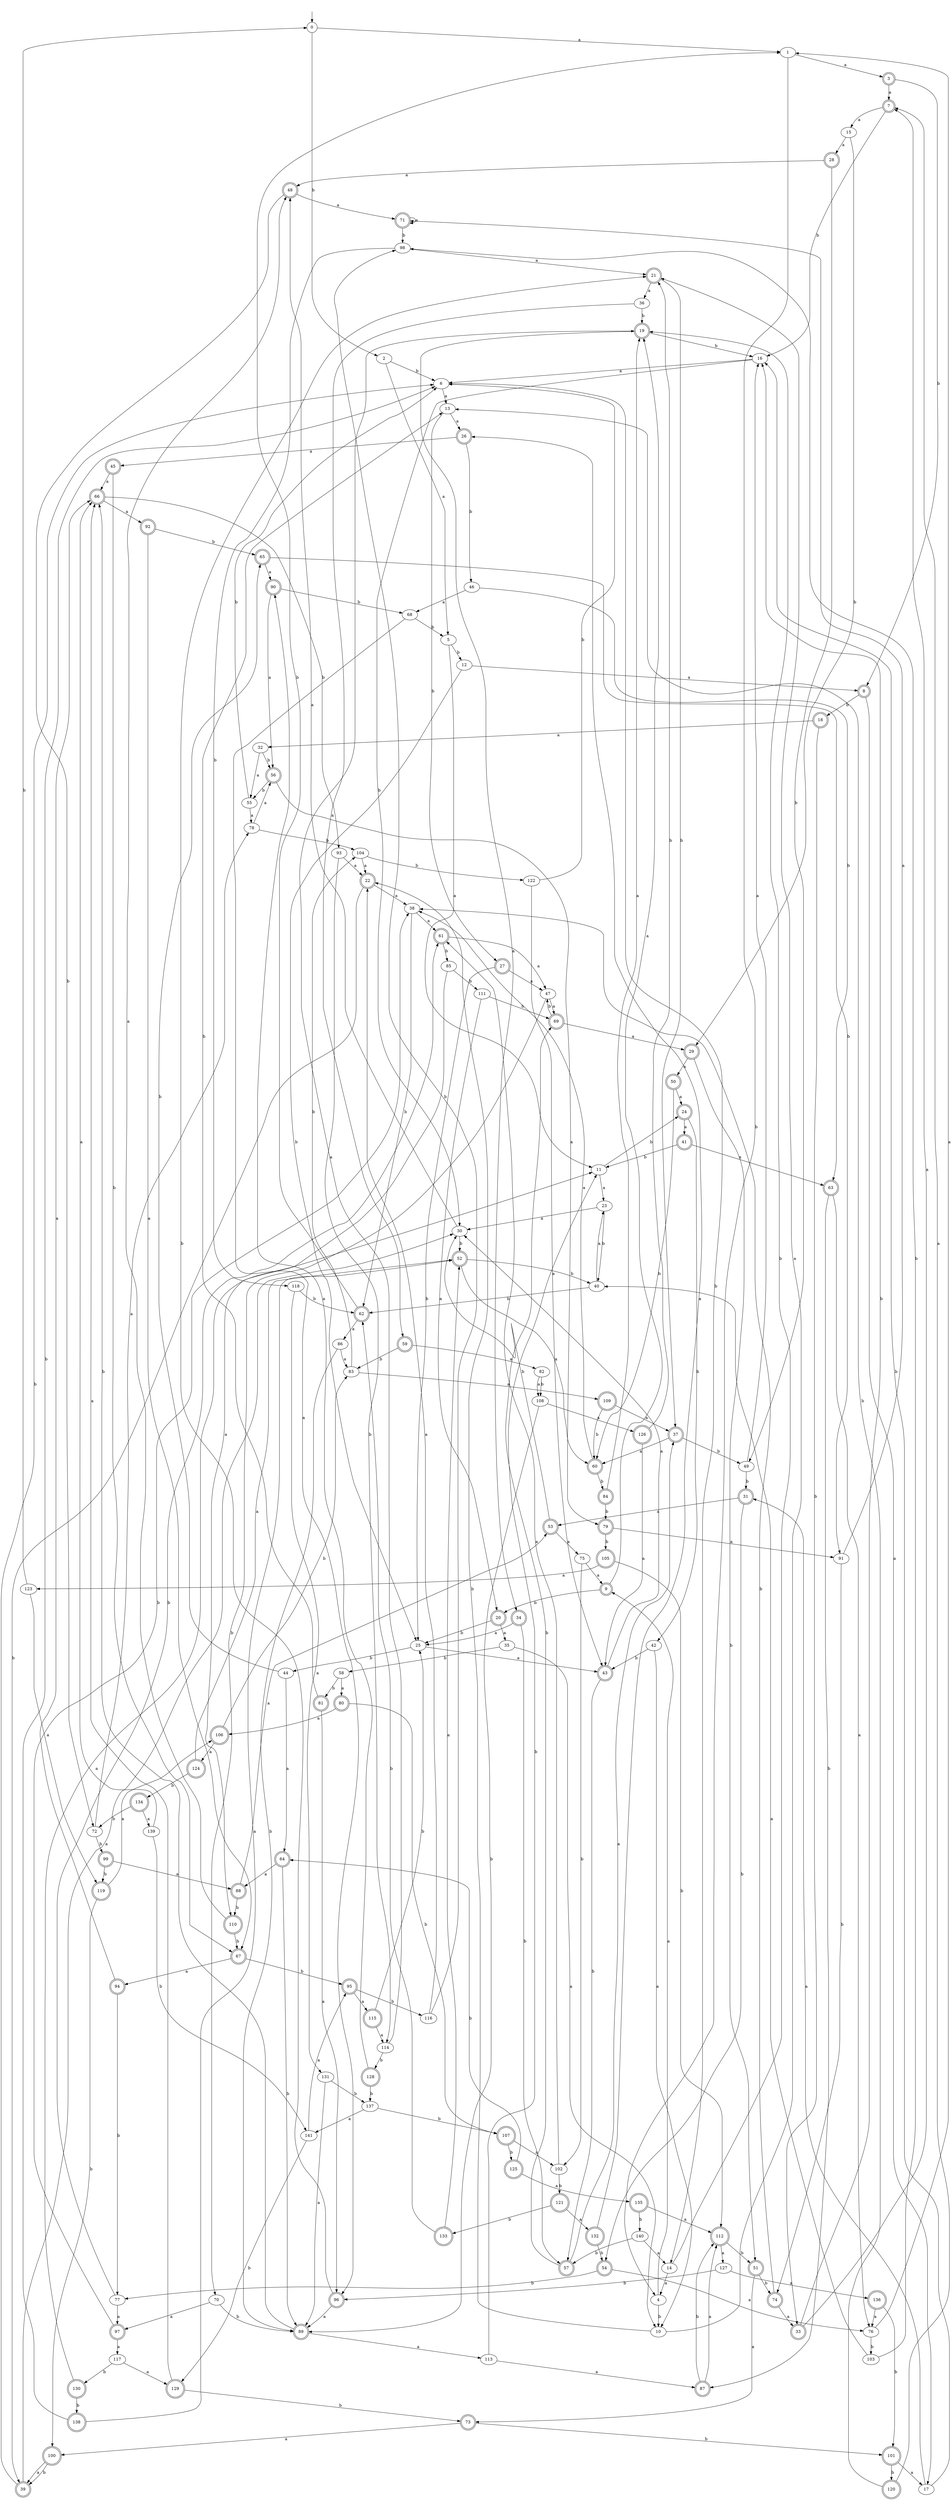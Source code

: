 digraph RandomDFA {
  __start0 [label="", shape=none];
  __start0 -> 0 [label=""];
  0 [shape=circle]
  0 -> 1 [label="a"]
  0 -> 2 [label="b"]
  1
  1 -> 3 [label="a"]
  1 -> 4 [label="b"]
  2
  2 -> 5 [label="a"]
  2 -> 6 [label="b"]
  3 [shape=doublecircle]
  3 -> 7 [label="a"]
  3 -> 8 [label="b"]
  4
  4 -> 9 [label="a"]
  4 -> 10 [label="b"]
  5
  5 -> 11 [label="a"]
  5 -> 12 [label="b"]
  6
  6 -> 13 [label="a"]
  6 -> 14 [label="b"]
  7 [shape=doublecircle]
  7 -> 15 [label="a"]
  7 -> 16 [label="b"]
  8 [shape=doublecircle]
  8 -> 17 [label="a"]
  8 -> 18 [label="b"]
  9 [shape=doublecircle]
  9 -> 19 [label="a"]
  9 -> 20 [label="b"]
  10
  10 -> 21 [label="a"]
  10 -> 22 [label="b"]
  11
  11 -> 23 [label="a"]
  11 -> 24 [label="b"]
  12
  12 -> 8 [label="a"]
  12 -> 25 [label="b"]
  13
  13 -> 26 [label="a"]
  13 -> 27 [label="b"]
  14
  14 -> 4 [label="a"]
  14 -> 19 [label="b"]
  15
  15 -> 28 [label="a"]
  15 -> 29 [label="b"]
  16
  16 -> 6 [label="a"]
  16 -> 30 [label="b"]
  17
  17 -> 31 [label="a"]
  17 -> 16 [label="b"]
  18 [shape=doublecircle]
  18 -> 32 [label="a"]
  18 -> 33 [label="b"]
  19 [shape=doublecircle]
  19 -> 34 [label="a"]
  19 -> 16 [label="b"]
  20 [shape=doublecircle]
  20 -> 35 [label="a"]
  20 -> 25 [label="b"]
  21 [shape=doublecircle]
  21 -> 36 [label="a"]
  21 -> 37 [label="b"]
  22 [shape=doublecircle]
  22 -> 38 [label="a"]
  22 -> 39 [label="b"]
  23
  23 -> 30 [label="a"]
  23 -> 40 [label="b"]
  24 [shape=doublecircle]
  24 -> 41 [label="a"]
  24 -> 42 [label="b"]
  25
  25 -> 43 [label="a"]
  25 -> 44 [label="b"]
  26 [shape=doublecircle]
  26 -> 45 [label="a"]
  26 -> 46 [label="b"]
  27 [shape=doublecircle]
  27 -> 47 [label="a"]
  27 -> 25 [label="b"]
  28 [shape=doublecircle]
  28 -> 48 [label="a"]
  28 -> 49 [label="b"]
  29 [shape=doublecircle]
  29 -> 50 [label="a"]
  29 -> 51 [label="b"]
  30
  30 -> 48 [label="a"]
  30 -> 52 [label="b"]
  31 [shape=doublecircle]
  31 -> 53 [label="a"]
  31 -> 54 [label="b"]
  32
  32 -> 55 [label="a"]
  32 -> 56 [label="b"]
  33 [shape=doublecircle]
  33 -> 7 [label="a"]
  33 -> 16 [label="b"]
  34 [shape=doublecircle]
  34 -> 25 [label="a"]
  34 -> 57 [label="b"]
  35
  35 -> 10 [label="a"]
  35 -> 58 [label="b"]
  36
  36 -> 59 [label="a"]
  36 -> 19 [label="b"]
  37 [shape=doublecircle]
  37 -> 60 [label="a"]
  37 -> 49 [label="b"]
  38
  38 -> 61 [label="a"]
  38 -> 62 [label="b"]
  39 [shape=doublecircle]
  39 -> 30 [label="a"]
  39 -> 6 [label="b"]
  40
  40 -> 23 [label="a"]
  40 -> 62 [label="b"]
  41 [shape=doublecircle]
  41 -> 63 [label="a"]
  41 -> 11 [label="b"]
  42
  42 -> 10 [label="a"]
  42 -> 43 [label="b"]
  43 [shape=doublecircle]
  43 -> 30 [label="a"]
  43 -> 57 [label="b"]
  44
  44 -> 64 [label="a"]
  44 -> 65 [label="b"]
  45 [shape=doublecircle]
  45 -> 66 [label="a"]
  45 -> 67 [label="b"]
  46
  46 -> 68 [label="a"]
  46 -> 63 [label="b"]
  47
  47 -> 69 [label="a"]
  47 -> 70 [label="b"]
  48 [shape=doublecircle]
  48 -> 71 [label="a"]
  48 -> 72 [label="b"]
  49
  49 -> 16 [label="a"]
  49 -> 31 [label="b"]
  50 [shape=doublecircle]
  50 -> 24 [label="a"]
  50 -> 60 [label="b"]
  51 [shape=doublecircle]
  51 -> 73 [label="a"]
  51 -> 74 [label="b"]
  52 [shape=doublecircle]
  52 -> 60 [label="a"]
  52 -> 40 [label="b"]
  53 [shape=doublecircle]
  53 -> 75 [label="a"]
  53 -> 30 [label="b"]
  54 [shape=doublecircle]
  54 -> 76 [label="a"]
  54 -> 77 [label="b"]
  55
  55 -> 78 [label="a"]
  55 -> 6 [label="b"]
  56 [shape=doublecircle]
  56 -> 79 [label="a"]
  56 -> 55 [label="b"]
  57 [shape=doublecircle]
  57 -> 37 [label="a"]
  57 -> 69 [label="b"]
  58
  58 -> 80 [label="a"]
  58 -> 81 [label="b"]
  59 [shape=doublecircle]
  59 -> 82 [label="a"]
  59 -> 83 [label="b"]
  60 [shape=doublecircle]
  60 -> 38 [label="a"]
  60 -> 84 [label="b"]
  61 [shape=doublecircle]
  61 -> 47 [label="a"]
  61 -> 85 [label="b"]
  62 [shape=doublecircle]
  62 -> 86 [label="a"]
  62 -> 1 [label="b"]
  63 [shape=doublecircle]
  63 -> 76 [label="a"]
  63 -> 87 [label="b"]
  64 [shape=doublecircle]
  64 -> 88 [label="a"]
  64 -> 89 [label="b"]
  65 [shape=doublecircle]
  65 -> 90 [label="a"]
  65 -> 91 [label="b"]
  66 [shape=doublecircle]
  66 -> 92 [label="a"]
  66 -> 93 [label="b"]
  67 [shape=doublecircle]
  67 -> 94 [label="a"]
  67 -> 95 [label="b"]
  68
  68 -> 96 [label="a"]
  68 -> 5 [label="b"]
  69 [shape=doublecircle]
  69 -> 29 [label="a"]
  69 -> 47 [label="b"]
  70
  70 -> 97 [label="a"]
  70 -> 89 [label="b"]
  71 [shape=doublecircle]
  71 -> 71 [label="a"]
  71 -> 98 [label="b"]
  72
  72 -> 78 [label="a"]
  72 -> 99 [label="b"]
  73 [shape=doublecircle]
  73 -> 100 [label="a"]
  73 -> 101 [label="b"]
  74 [shape=doublecircle]
  74 -> 33 [label="a"]
  74 -> 38 [label="b"]
  75
  75 -> 9 [label="a"]
  75 -> 102 [label="b"]
  76
  76 -> 1 [label="a"]
  76 -> 103 [label="b"]
  77
  77 -> 97 [label="a"]
  77 -> 61 [label="b"]
  78
  78 -> 56 [label="a"]
  78 -> 104 [label="b"]
  79 [shape=doublecircle]
  79 -> 91 [label="a"]
  79 -> 105 [label="b"]
  80 [shape=doublecircle]
  80 -> 106 [label="a"]
  80 -> 107 [label="b"]
  81 [shape=doublecircle]
  81 -> 96 [label="a"]
  81 -> 13 [label="b"]
  82
  82 -> 108 [label="a"]
  82 -> 108 [label="b"]
  83
  83 -> 109 [label="a"]
  83 -> 104 [label="b"]
  84 [shape=doublecircle]
  84 -> 19 [label="a"]
  84 -> 79 [label="b"]
  85
  85 -> 110 [label="a"]
  85 -> 111 [label="b"]
  86
  86 -> 83 [label="a"]
  86 -> 89 [label="b"]
  87 [shape=doublecircle]
  87 -> 112 [label="a"]
  87 -> 112 [label="b"]
  88 [shape=doublecircle]
  88 -> 53 [label="a"]
  88 -> 110 [label="b"]
  89 [shape=doublecircle]
  89 -> 113 [label="a"]
  89 -> 66 [label="b"]
  90 [shape=doublecircle]
  90 -> 56 [label="a"]
  90 -> 68 [label="b"]
  91
  91 -> 71 [label="a"]
  91 -> 74 [label="b"]
  92 [shape=doublecircle]
  92 -> 67 [label="a"]
  92 -> 65 [label="b"]
  93
  93 -> 22 [label="a"]
  93 -> 114 [label="b"]
  94 [shape=doublecircle]
  94 -> 66 [label="a"]
  94 -> 77 [label="b"]
  95 [shape=doublecircle]
  95 -> 115 [label="a"]
  95 -> 116 [label="b"]
  96 [shape=doublecircle]
  96 -> 89 [label="a"]
  96 -> 21 [label="b"]
  97 [shape=doublecircle]
  97 -> 117 [label="a"]
  97 -> 38 [label="b"]
  98
  98 -> 21 [label="a"]
  98 -> 118 [label="b"]
  99 [shape=doublecircle]
  99 -> 88 [label="a"]
  99 -> 119 [label="b"]
  100 [shape=doublecircle]
  100 -> 39 [label="a"]
  100 -> 39 [label="b"]
  101 [shape=doublecircle]
  101 -> 17 [label="a"]
  101 -> 120 [label="b"]
  102
  102 -> 61 [label="a"]
  102 -> 121 [label="b"]
  103
  103 -> 40 [label="a"]
  103 -> 98 [label="b"]
  104
  104 -> 22 [label="a"]
  104 -> 122 [label="b"]
  105 [shape=doublecircle]
  105 -> 123 [label="a"]
  105 -> 112 [label="b"]
  106 [shape=doublecircle]
  106 -> 124 [label="a"]
  106 -> 83 [label="b"]
  107 [shape=doublecircle]
  107 -> 102 [label="a"]
  107 -> 125 [label="b"]
  108
  108 -> 126 [label="a"]
  108 -> 89 [label="b"]
  109 [shape=doublecircle]
  109 -> 37 [label="a"]
  109 -> 60 [label="b"]
  110 [shape=doublecircle]
  110 -> 48 [label="a"]
  110 -> 67 [label="b"]
  111
  111 -> 20 [label="a"]
  111 -> 69 [label="b"]
  112 [shape=doublecircle]
  112 -> 127 [label="a"]
  112 -> 51 [label="b"]
  113
  113 -> 87 [label="a"]
  113 -> 11 [label="b"]
  114
  114 -> 19 [label="a"]
  114 -> 128 [label="b"]
  115 [shape=doublecircle]
  115 -> 114 [label="a"]
  115 -> 25 [label="b"]
  116
  116 -> 22 [label="a"]
  116 -> 98 [label="b"]
  117
  117 -> 129 [label="a"]
  117 -> 130 [label="b"]
  118
  118 -> 131 [label="a"]
  118 -> 62 [label="b"]
  119 [shape=doublecircle]
  119 -> 106 [label="a"]
  119 -> 100 [label="b"]
  120 [shape=doublecircle]
  120 -> 7 [label="a"]
  120 -> 13 [label="b"]
  121 [shape=doublecircle]
  121 -> 132 [label="a"]
  121 -> 133 [label="b"]
  122
  122 -> 43 [label="a"]
  122 -> 6 [label="b"]
  123
  123 -> 119 [label="a"]
  123 -> 0 [label="b"]
  124 [shape=doublecircle]
  124 -> 52 [label="a"]
  124 -> 134 [label="b"]
  125 [shape=doublecircle]
  125 -> 135 [label="a"]
  125 -> 64 [label="b"]
  126 [shape=doublecircle]
  126 -> 43 [label="a"]
  126 -> 21 [label="b"]
  127
  127 -> 136 [label="a"]
  127 -> 96 [label="b"]
  128 [shape=doublecircle]
  128 -> 90 [label="a"]
  128 -> 137 [label="b"]
  129 [shape=doublecircle]
  129 -> 66 [label="a"]
  129 -> 73 [label="b"]
  130 [shape=doublecircle]
  130 -> 11 [label="a"]
  130 -> 138 [label="b"]
  131
  131 -> 89 [label="a"]
  131 -> 137 [label="b"]
  132 [shape=doublecircle]
  132 -> 26 [label="a"]
  132 -> 54 [label="b"]
  133 [shape=doublecircle]
  133 -> 52 [label="a"]
  133 -> 62 [label="b"]
  134 [shape=doublecircle]
  134 -> 139 [label="a"]
  134 -> 72 [label="b"]
  135 [shape=doublecircle]
  135 -> 112 [label="a"]
  135 -> 140 [label="b"]
  136 [shape=doublecircle]
  136 -> 76 [label="a"]
  136 -> 101 [label="b"]
  137
  137 -> 141 [label="a"]
  137 -> 107 [label="b"]
  138 [shape=doublecircle]
  138 -> 52 [label="a"]
  138 -> 6 [label="b"]
  139
  139 -> 66 [label="a"]
  139 -> 141 [label="b"]
  140
  140 -> 14 [label="a"]
  140 -> 57 [label="b"]
  141
  141 -> 95 [label="a"]
  141 -> 129 [label="b"]
}
